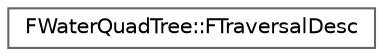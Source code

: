 digraph "Graphical Class Hierarchy"
{
 // INTERACTIVE_SVG=YES
 // LATEX_PDF_SIZE
  bgcolor="transparent";
  edge [fontname=Helvetica,fontsize=10,labelfontname=Helvetica,labelfontsize=10];
  node [fontname=Helvetica,fontsize=10,shape=box,height=0.2,width=0.4];
  rankdir="LR";
  Node0 [id="Node000000",label="FWaterQuadTree::FTraversalDesc",height=0.2,width=0.4,color="grey40", fillcolor="white", style="filled",URL="$d9/d65/structFWaterQuadTree_1_1FTraversalDesc.html",tooltip="Output of the quadtree when asking to traverse it for visible water tiles."];
}
